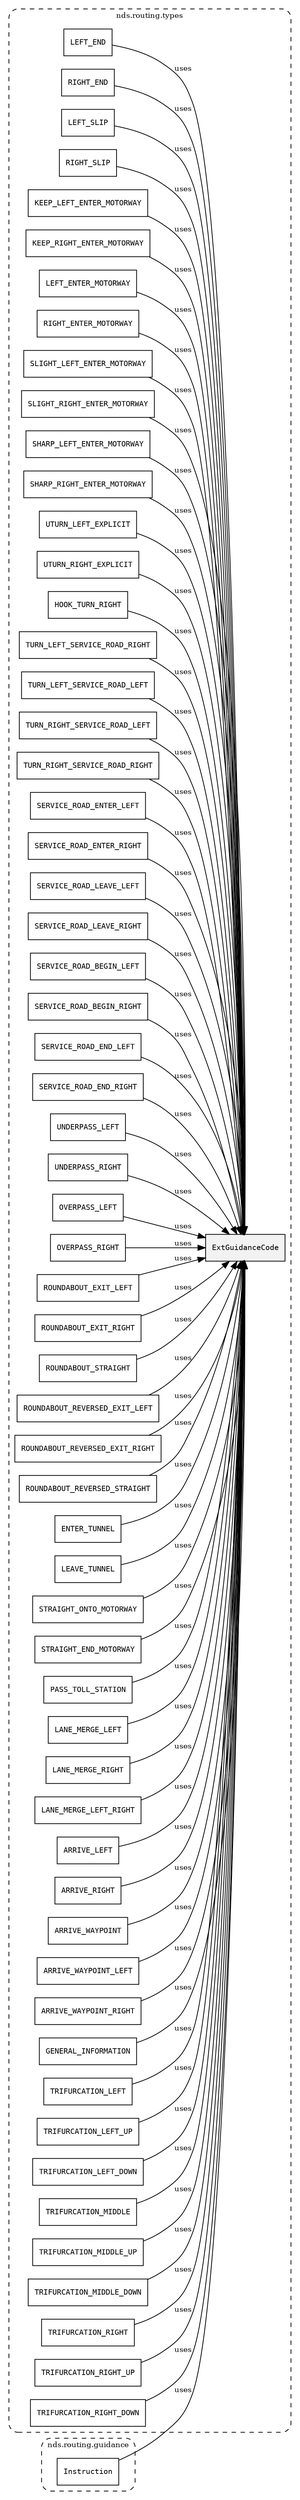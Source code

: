 /**
 * This dot file creates symbol collaboration diagram for ExtGuidanceCode.
 */
digraph ZSERIO
{
    node [shape=box, fontsize=10];
    rankdir="LR";
    fontsize=10;
    tooltip="ExtGuidanceCode collaboration diagram";

    subgraph "cluster_nds.routing.types"
    {
        style="dashed, rounded";
        label="nds.routing.types";
        tooltip="Package nds.routing.types";
        href="../../../content/packages/nds.routing.types.html#Package-nds-routing-types";
        target="_parent";

        "ExtGuidanceCode" [style="filled", fillcolor="#0000000D", target="_parent", label=<<font face="monospace"><table align="center" border="0" cellspacing="0" cellpadding="0"><tr><td href="../../../content/packages/nds.routing.types.html#Subtype-ExtGuidanceCode" title="Subtype defined in nds.routing.types">ExtGuidanceCode</td></tr></table></font>>];
        "LEFT_END" [target="_parent", label=<<font face="monospace"><table align="center" border="0" cellspacing="0" cellpadding="0"><tr><td href="../../../content/packages/nds.routing.types.html#Constant-LEFT_END" title="Constant defined in nds.routing.types">LEFT_END</td></tr></table></font>>];
        "RIGHT_END" [target="_parent", label=<<font face="monospace"><table align="center" border="0" cellspacing="0" cellpadding="0"><tr><td href="../../../content/packages/nds.routing.types.html#Constant-RIGHT_END" title="Constant defined in nds.routing.types">RIGHT_END</td></tr></table></font>>];
        "LEFT_SLIP" [target="_parent", label=<<font face="monospace"><table align="center" border="0" cellspacing="0" cellpadding="0"><tr><td href="../../../content/packages/nds.routing.types.html#Constant-LEFT_SLIP" title="Constant defined in nds.routing.types">LEFT_SLIP</td></tr></table></font>>];
        "RIGHT_SLIP" [target="_parent", label=<<font face="monospace"><table align="center" border="0" cellspacing="0" cellpadding="0"><tr><td href="../../../content/packages/nds.routing.types.html#Constant-RIGHT_SLIP" title="Constant defined in nds.routing.types">RIGHT_SLIP</td></tr></table></font>>];
        "KEEP_LEFT_ENTER_MOTORWAY" [target="_parent", label=<<font face="monospace"><table align="center" border="0" cellspacing="0" cellpadding="0"><tr><td href="../../../content/packages/nds.routing.types.html#Constant-KEEP_LEFT_ENTER_MOTORWAY" title="Constant defined in nds.routing.types">KEEP_LEFT_ENTER_MOTORWAY</td></tr></table></font>>];
        "KEEP_RIGHT_ENTER_MOTORWAY" [target="_parent", label=<<font face="monospace"><table align="center" border="0" cellspacing="0" cellpadding="0"><tr><td href="../../../content/packages/nds.routing.types.html#Constant-KEEP_RIGHT_ENTER_MOTORWAY" title="Constant defined in nds.routing.types">KEEP_RIGHT_ENTER_MOTORWAY</td></tr></table></font>>];
        "LEFT_ENTER_MOTORWAY" [target="_parent", label=<<font face="monospace"><table align="center" border="0" cellspacing="0" cellpadding="0"><tr><td href="../../../content/packages/nds.routing.types.html#Constant-LEFT_ENTER_MOTORWAY" title="Constant defined in nds.routing.types">LEFT_ENTER_MOTORWAY</td></tr></table></font>>];
        "RIGHT_ENTER_MOTORWAY" [target="_parent", label=<<font face="monospace"><table align="center" border="0" cellspacing="0" cellpadding="0"><tr><td href="../../../content/packages/nds.routing.types.html#Constant-RIGHT_ENTER_MOTORWAY" title="Constant defined in nds.routing.types">RIGHT_ENTER_MOTORWAY</td></tr></table></font>>];
        "SLIGHT_LEFT_ENTER_MOTORWAY" [target="_parent", label=<<font face="monospace"><table align="center" border="0" cellspacing="0" cellpadding="0"><tr><td href="../../../content/packages/nds.routing.types.html#Constant-SLIGHT_LEFT_ENTER_MOTORWAY" title="Constant defined in nds.routing.types">SLIGHT_LEFT_ENTER_MOTORWAY</td></tr></table></font>>];
        "SLIGHT_RIGHT_ENTER_MOTORWAY" [target="_parent", label=<<font face="monospace"><table align="center" border="0" cellspacing="0" cellpadding="0"><tr><td href="../../../content/packages/nds.routing.types.html#Constant-SLIGHT_RIGHT_ENTER_MOTORWAY" title="Constant defined in nds.routing.types">SLIGHT_RIGHT_ENTER_MOTORWAY</td></tr></table></font>>];
        "SHARP_LEFT_ENTER_MOTORWAY" [target="_parent", label=<<font face="monospace"><table align="center" border="0" cellspacing="0" cellpadding="0"><tr><td href="../../../content/packages/nds.routing.types.html#Constant-SHARP_LEFT_ENTER_MOTORWAY" title="Constant defined in nds.routing.types">SHARP_LEFT_ENTER_MOTORWAY</td></tr></table></font>>];
        "SHARP_RIGHT_ENTER_MOTORWAY" [target="_parent", label=<<font face="monospace"><table align="center" border="0" cellspacing="0" cellpadding="0"><tr><td href="../../../content/packages/nds.routing.types.html#Constant-SHARP_RIGHT_ENTER_MOTORWAY" title="Constant defined in nds.routing.types">SHARP_RIGHT_ENTER_MOTORWAY</td></tr></table></font>>];
        "UTURN_LEFT_EXPLICIT" [target="_parent", label=<<font face="monospace"><table align="center" border="0" cellspacing="0" cellpadding="0"><tr><td href="../../../content/packages/nds.routing.types.html#Constant-UTURN_LEFT_EXPLICIT" title="Constant defined in nds.routing.types">UTURN_LEFT_EXPLICIT</td></tr></table></font>>];
        "UTURN_RIGHT_EXPLICIT" [target="_parent", label=<<font face="monospace"><table align="center" border="0" cellspacing="0" cellpadding="0"><tr><td href="../../../content/packages/nds.routing.types.html#Constant-UTURN_RIGHT_EXPLICIT" title="Constant defined in nds.routing.types">UTURN_RIGHT_EXPLICIT</td></tr></table></font>>];
        "HOOK_TURN_RIGHT" [target="_parent", label=<<font face="monospace"><table align="center" border="0" cellspacing="0" cellpadding="0"><tr><td href="../../../content/packages/nds.routing.types.html#Constant-HOOK_TURN_RIGHT" title="Constant defined in nds.routing.types">HOOK_TURN_RIGHT</td></tr></table></font>>];
        "TURN_LEFT_SERVICE_ROAD_RIGHT" [target="_parent", label=<<font face="monospace"><table align="center" border="0" cellspacing="0" cellpadding="0"><tr><td href="../../../content/packages/nds.routing.types.html#Constant-TURN_LEFT_SERVICE_ROAD_RIGHT" title="Constant defined in nds.routing.types">TURN_LEFT_SERVICE_ROAD_RIGHT</td></tr></table></font>>];
        "TURN_LEFT_SERVICE_ROAD_LEFT" [target="_parent", label=<<font face="monospace"><table align="center" border="0" cellspacing="0" cellpadding="0"><tr><td href="../../../content/packages/nds.routing.types.html#Constant-TURN_LEFT_SERVICE_ROAD_LEFT" title="Constant defined in nds.routing.types">TURN_LEFT_SERVICE_ROAD_LEFT</td></tr></table></font>>];
        "TURN_RIGHT_SERVICE_ROAD_LEFT" [target="_parent", label=<<font face="monospace"><table align="center" border="0" cellspacing="0" cellpadding="0"><tr><td href="../../../content/packages/nds.routing.types.html#Constant-TURN_RIGHT_SERVICE_ROAD_LEFT" title="Constant defined in nds.routing.types">TURN_RIGHT_SERVICE_ROAD_LEFT</td></tr></table></font>>];
        "TURN_RIGHT_SERVICE_ROAD_RIGHT" [target="_parent", label=<<font face="monospace"><table align="center" border="0" cellspacing="0" cellpadding="0"><tr><td href="../../../content/packages/nds.routing.types.html#Constant-TURN_RIGHT_SERVICE_ROAD_RIGHT" title="Constant defined in nds.routing.types">TURN_RIGHT_SERVICE_ROAD_RIGHT</td></tr></table></font>>];
        "SERVICE_ROAD_ENTER_LEFT" [target="_parent", label=<<font face="monospace"><table align="center" border="0" cellspacing="0" cellpadding="0"><tr><td href="../../../content/packages/nds.routing.types.html#Constant-SERVICE_ROAD_ENTER_LEFT" title="Constant defined in nds.routing.types">SERVICE_ROAD_ENTER_LEFT</td></tr></table></font>>];
        "SERVICE_ROAD_ENTER_RIGHT" [target="_parent", label=<<font face="monospace"><table align="center" border="0" cellspacing="0" cellpadding="0"><tr><td href="../../../content/packages/nds.routing.types.html#Constant-SERVICE_ROAD_ENTER_RIGHT" title="Constant defined in nds.routing.types">SERVICE_ROAD_ENTER_RIGHT</td></tr></table></font>>];
        "SERVICE_ROAD_LEAVE_LEFT" [target="_parent", label=<<font face="monospace"><table align="center" border="0" cellspacing="0" cellpadding="0"><tr><td href="../../../content/packages/nds.routing.types.html#Constant-SERVICE_ROAD_LEAVE_LEFT" title="Constant defined in nds.routing.types">SERVICE_ROAD_LEAVE_LEFT</td></tr></table></font>>];
        "SERVICE_ROAD_LEAVE_RIGHT" [target="_parent", label=<<font face="monospace"><table align="center" border="0" cellspacing="0" cellpadding="0"><tr><td href="../../../content/packages/nds.routing.types.html#Constant-SERVICE_ROAD_LEAVE_RIGHT" title="Constant defined in nds.routing.types">SERVICE_ROAD_LEAVE_RIGHT</td></tr></table></font>>];
        "SERVICE_ROAD_BEGIN_LEFT" [target="_parent", label=<<font face="monospace"><table align="center" border="0" cellspacing="0" cellpadding="0"><tr><td href="../../../content/packages/nds.routing.types.html#Constant-SERVICE_ROAD_BEGIN_LEFT" title="Constant defined in nds.routing.types">SERVICE_ROAD_BEGIN_LEFT</td></tr></table></font>>];
        "SERVICE_ROAD_BEGIN_RIGHT" [target="_parent", label=<<font face="monospace"><table align="center" border="0" cellspacing="0" cellpadding="0"><tr><td href="../../../content/packages/nds.routing.types.html#Constant-SERVICE_ROAD_BEGIN_RIGHT" title="Constant defined in nds.routing.types">SERVICE_ROAD_BEGIN_RIGHT</td></tr></table></font>>];
        "SERVICE_ROAD_END_LEFT" [target="_parent", label=<<font face="monospace"><table align="center" border="0" cellspacing="0" cellpadding="0"><tr><td href="../../../content/packages/nds.routing.types.html#Constant-SERVICE_ROAD_END_LEFT" title="Constant defined in nds.routing.types">SERVICE_ROAD_END_LEFT</td></tr></table></font>>];
        "SERVICE_ROAD_END_RIGHT" [target="_parent", label=<<font face="monospace"><table align="center" border="0" cellspacing="0" cellpadding="0"><tr><td href="../../../content/packages/nds.routing.types.html#Constant-SERVICE_ROAD_END_RIGHT" title="Constant defined in nds.routing.types">SERVICE_ROAD_END_RIGHT</td></tr></table></font>>];
        "UNDERPASS_LEFT" [target="_parent", label=<<font face="monospace"><table align="center" border="0" cellspacing="0" cellpadding="0"><tr><td href="../../../content/packages/nds.routing.types.html#Constant-UNDERPASS_LEFT" title="Constant defined in nds.routing.types">UNDERPASS_LEFT</td></tr></table></font>>];
        "UNDERPASS_RIGHT" [target="_parent", label=<<font face="monospace"><table align="center" border="0" cellspacing="0" cellpadding="0"><tr><td href="../../../content/packages/nds.routing.types.html#Constant-UNDERPASS_RIGHT" title="Constant defined in nds.routing.types">UNDERPASS_RIGHT</td></tr></table></font>>];
        "OVERPASS_LEFT" [target="_parent", label=<<font face="monospace"><table align="center" border="0" cellspacing="0" cellpadding="0"><tr><td href="../../../content/packages/nds.routing.types.html#Constant-OVERPASS_LEFT" title="Constant defined in nds.routing.types">OVERPASS_LEFT</td></tr></table></font>>];
        "OVERPASS_RIGHT" [target="_parent", label=<<font face="monospace"><table align="center" border="0" cellspacing="0" cellpadding="0"><tr><td href="../../../content/packages/nds.routing.types.html#Constant-OVERPASS_RIGHT" title="Constant defined in nds.routing.types">OVERPASS_RIGHT</td></tr></table></font>>];
        "ROUNDABOUT_EXIT_LEFT" [target="_parent", label=<<font face="monospace"><table align="center" border="0" cellspacing="0" cellpadding="0"><tr><td href="../../../content/packages/nds.routing.types.html#Constant-ROUNDABOUT_EXIT_LEFT" title="Constant defined in nds.routing.types">ROUNDABOUT_EXIT_LEFT</td></tr></table></font>>];
        "ROUNDABOUT_EXIT_RIGHT" [target="_parent", label=<<font face="monospace"><table align="center" border="0" cellspacing="0" cellpadding="0"><tr><td href="../../../content/packages/nds.routing.types.html#Constant-ROUNDABOUT_EXIT_RIGHT" title="Constant defined in nds.routing.types">ROUNDABOUT_EXIT_RIGHT</td></tr></table></font>>];
        "ROUNDABOUT_STRAIGHT" [target="_parent", label=<<font face="monospace"><table align="center" border="0" cellspacing="0" cellpadding="0"><tr><td href="../../../content/packages/nds.routing.types.html#Constant-ROUNDABOUT_STRAIGHT" title="Constant defined in nds.routing.types">ROUNDABOUT_STRAIGHT</td></tr></table></font>>];
        "ROUNDABOUT_REVERSED_EXIT_LEFT" [target="_parent", label=<<font face="monospace"><table align="center" border="0" cellspacing="0" cellpadding="0"><tr><td href="../../../content/packages/nds.routing.types.html#Constant-ROUNDABOUT_REVERSED_EXIT_LEFT" title="Constant defined in nds.routing.types">ROUNDABOUT_REVERSED_EXIT_LEFT</td></tr></table></font>>];
        "ROUNDABOUT_REVERSED_EXIT_RIGHT" [target="_parent", label=<<font face="monospace"><table align="center" border="0" cellspacing="0" cellpadding="0"><tr><td href="../../../content/packages/nds.routing.types.html#Constant-ROUNDABOUT_REVERSED_EXIT_RIGHT" title="Constant defined in nds.routing.types">ROUNDABOUT_REVERSED_EXIT_RIGHT</td></tr></table></font>>];
        "ROUNDABOUT_REVERSED_STRAIGHT" [target="_parent", label=<<font face="monospace"><table align="center" border="0" cellspacing="0" cellpadding="0"><tr><td href="../../../content/packages/nds.routing.types.html#Constant-ROUNDABOUT_REVERSED_STRAIGHT" title="Constant defined in nds.routing.types">ROUNDABOUT_REVERSED_STRAIGHT</td></tr></table></font>>];
        "ENTER_TUNNEL" [target="_parent", label=<<font face="monospace"><table align="center" border="0" cellspacing="0" cellpadding="0"><tr><td href="../../../content/packages/nds.routing.types.html#Constant-ENTER_TUNNEL" title="Constant defined in nds.routing.types">ENTER_TUNNEL</td></tr></table></font>>];
        "LEAVE_TUNNEL" [target="_parent", label=<<font face="monospace"><table align="center" border="0" cellspacing="0" cellpadding="0"><tr><td href="../../../content/packages/nds.routing.types.html#Constant-LEAVE_TUNNEL" title="Constant defined in nds.routing.types">LEAVE_TUNNEL</td></tr></table></font>>];
        "STRAIGHT_ONTO_MOTORWAY" [target="_parent", label=<<font face="monospace"><table align="center" border="0" cellspacing="0" cellpadding="0"><tr><td href="../../../content/packages/nds.routing.types.html#Constant-STRAIGHT_ONTO_MOTORWAY" title="Constant defined in nds.routing.types">STRAIGHT_ONTO_MOTORWAY</td></tr></table></font>>];
        "STRAIGHT_END_MOTORWAY" [target="_parent", label=<<font face="monospace"><table align="center" border="0" cellspacing="0" cellpadding="0"><tr><td href="../../../content/packages/nds.routing.types.html#Constant-STRAIGHT_END_MOTORWAY" title="Constant defined in nds.routing.types">STRAIGHT_END_MOTORWAY</td></tr></table></font>>];
        "PASS_TOLL_STATION" [target="_parent", label=<<font face="monospace"><table align="center" border="0" cellspacing="0" cellpadding="0"><tr><td href="../../../content/packages/nds.routing.types.html#Constant-PASS_TOLL_STATION" title="Constant defined in nds.routing.types">PASS_TOLL_STATION</td></tr></table></font>>];
        "LANE_MERGE_LEFT" [target="_parent", label=<<font face="monospace"><table align="center" border="0" cellspacing="0" cellpadding="0"><tr><td href="../../../content/packages/nds.routing.types.html#Constant-LANE_MERGE_LEFT" title="Constant defined in nds.routing.types">LANE_MERGE_LEFT</td></tr></table></font>>];
        "LANE_MERGE_RIGHT" [target="_parent", label=<<font face="monospace"><table align="center" border="0" cellspacing="0" cellpadding="0"><tr><td href="../../../content/packages/nds.routing.types.html#Constant-LANE_MERGE_RIGHT" title="Constant defined in nds.routing.types">LANE_MERGE_RIGHT</td></tr></table></font>>];
        "LANE_MERGE_LEFT_RIGHT" [target="_parent", label=<<font face="monospace"><table align="center" border="0" cellspacing="0" cellpadding="0"><tr><td href="../../../content/packages/nds.routing.types.html#Constant-LANE_MERGE_LEFT_RIGHT" title="Constant defined in nds.routing.types">LANE_MERGE_LEFT_RIGHT</td></tr></table></font>>];
        "ARRIVE_LEFT" [target="_parent", label=<<font face="monospace"><table align="center" border="0" cellspacing="0" cellpadding="0"><tr><td href="../../../content/packages/nds.routing.types.html#Constant-ARRIVE_LEFT" title="Constant defined in nds.routing.types">ARRIVE_LEFT</td></tr></table></font>>];
        "ARRIVE_RIGHT" [target="_parent", label=<<font face="monospace"><table align="center" border="0" cellspacing="0" cellpadding="0"><tr><td href="../../../content/packages/nds.routing.types.html#Constant-ARRIVE_RIGHT" title="Constant defined in nds.routing.types">ARRIVE_RIGHT</td></tr></table></font>>];
        "ARRIVE_WAYPOINT" [target="_parent", label=<<font face="monospace"><table align="center" border="0" cellspacing="0" cellpadding="0"><tr><td href="../../../content/packages/nds.routing.types.html#Constant-ARRIVE_WAYPOINT" title="Constant defined in nds.routing.types">ARRIVE_WAYPOINT</td></tr></table></font>>];
        "ARRIVE_WAYPOINT_LEFT" [target="_parent", label=<<font face="monospace"><table align="center" border="0" cellspacing="0" cellpadding="0"><tr><td href="../../../content/packages/nds.routing.types.html#Constant-ARRIVE_WAYPOINT_LEFT" title="Constant defined in nds.routing.types">ARRIVE_WAYPOINT_LEFT</td></tr></table></font>>];
        "ARRIVE_WAYPOINT_RIGHT" [target="_parent", label=<<font face="monospace"><table align="center" border="0" cellspacing="0" cellpadding="0"><tr><td href="../../../content/packages/nds.routing.types.html#Constant-ARRIVE_WAYPOINT_RIGHT" title="Constant defined in nds.routing.types">ARRIVE_WAYPOINT_RIGHT</td></tr></table></font>>];
        "GENERAL_INFORMATION" [target="_parent", label=<<font face="monospace"><table align="center" border="0" cellspacing="0" cellpadding="0"><tr><td href="../../../content/packages/nds.routing.types.html#Constant-GENERAL_INFORMATION" title="Constant defined in nds.routing.types">GENERAL_INFORMATION</td></tr></table></font>>];
        "TRIFURCATION_LEFT" [target="_parent", label=<<font face="monospace"><table align="center" border="0" cellspacing="0" cellpadding="0"><tr><td href="../../../content/packages/nds.routing.types.html#Constant-TRIFURCATION_LEFT" title="Constant defined in nds.routing.types">TRIFURCATION_LEFT</td></tr></table></font>>];
        "TRIFURCATION_LEFT_UP" [target="_parent", label=<<font face="monospace"><table align="center" border="0" cellspacing="0" cellpadding="0"><tr><td href="../../../content/packages/nds.routing.types.html#Constant-TRIFURCATION_LEFT_UP" title="Constant defined in nds.routing.types">TRIFURCATION_LEFT_UP</td></tr></table></font>>];
        "TRIFURCATION_LEFT_DOWN" [target="_parent", label=<<font face="monospace"><table align="center" border="0" cellspacing="0" cellpadding="0"><tr><td href="../../../content/packages/nds.routing.types.html#Constant-TRIFURCATION_LEFT_DOWN" title="Constant defined in nds.routing.types">TRIFURCATION_LEFT_DOWN</td></tr></table></font>>];
        "TRIFURCATION_MIDDLE" [target="_parent", label=<<font face="monospace"><table align="center" border="0" cellspacing="0" cellpadding="0"><tr><td href="../../../content/packages/nds.routing.types.html#Constant-TRIFURCATION_MIDDLE" title="Constant defined in nds.routing.types">TRIFURCATION_MIDDLE</td></tr></table></font>>];
        "TRIFURCATION_MIDDLE_UP" [target="_parent", label=<<font face="monospace"><table align="center" border="0" cellspacing="0" cellpadding="0"><tr><td href="../../../content/packages/nds.routing.types.html#Constant-TRIFURCATION_MIDDLE_UP" title="Constant defined in nds.routing.types">TRIFURCATION_MIDDLE_UP</td></tr></table></font>>];
        "TRIFURCATION_MIDDLE_DOWN" [target="_parent", label=<<font face="monospace"><table align="center" border="0" cellspacing="0" cellpadding="0"><tr><td href="../../../content/packages/nds.routing.types.html#Constant-TRIFURCATION_MIDDLE_DOWN" title="Constant defined in nds.routing.types">TRIFURCATION_MIDDLE_DOWN</td></tr></table></font>>];
        "TRIFURCATION_RIGHT" [target="_parent", label=<<font face="monospace"><table align="center" border="0" cellspacing="0" cellpadding="0"><tr><td href="../../../content/packages/nds.routing.types.html#Constant-TRIFURCATION_RIGHT" title="Constant defined in nds.routing.types">TRIFURCATION_RIGHT</td></tr></table></font>>];
        "TRIFURCATION_RIGHT_UP" [target="_parent", label=<<font face="monospace"><table align="center" border="0" cellspacing="0" cellpadding="0"><tr><td href="../../../content/packages/nds.routing.types.html#Constant-TRIFURCATION_RIGHT_UP" title="Constant defined in nds.routing.types">TRIFURCATION_RIGHT_UP</td></tr></table></font>>];
        "TRIFURCATION_RIGHT_DOWN" [target="_parent", label=<<font face="monospace"><table align="center" border="0" cellspacing="0" cellpadding="0"><tr><td href="../../../content/packages/nds.routing.types.html#Constant-TRIFURCATION_RIGHT_DOWN" title="Constant defined in nds.routing.types">TRIFURCATION_RIGHT_DOWN</td></tr></table></font>>];
    }

    subgraph "cluster_nds.routing.guidance"
    {
        style="dashed, rounded";
        label="nds.routing.guidance";
        tooltip="Package nds.routing.guidance";
        href="../../../content/packages/nds.routing.guidance.html#Package-nds-routing-guidance";
        target="_parent";

        "Instruction" [target="_parent", label=<<font face="monospace"><table align="center" border="0" cellspacing="0" cellpadding="0"><tr><td href="../../../content/packages/nds.routing.guidance.html#Structure-Instruction" title="Structure defined in nds.routing.guidance">Instruction</td></tr></table></font>>];
    }

    "Instruction" -> "ExtGuidanceCode" [label="uses", fontsize=10];
    "LEFT_END" -> "ExtGuidanceCode" [label="uses", fontsize=10];
    "RIGHT_END" -> "ExtGuidanceCode" [label="uses", fontsize=10];
    "LEFT_SLIP" -> "ExtGuidanceCode" [label="uses", fontsize=10];
    "RIGHT_SLIP" -> "ExtGuidanceCode" [label="uses", fontsize=10];
    "KEEP_LEFT_ENTER_MOTORWAY" -> "ExtGuidanceCode" [label="uses", fontsize=10];
    "KEEP_RIGHT_ENTER_MOTORWAY" -> "ExtGuidanceCode" [label="uses", fontsize=10];
    "LEFT_ENTER_MOTORWAY" -> "ExtGuidanceCode" [label="uses", fontsize=10];
    "RIGHT_ENTER_MOTORWAY" -> "ExtGuidanceCode" [label="uses", fontsize=10];
    "SLIGHT_LEFT_ENTER_MOTORWAY" -> "ExtGuidanceCode" [label="uses", fontsize=10];
    "SLIGHT_RIGHT_ENTER_MOTORWAY" -> "ExtGuidanceCode" [label="uses", fontsize=10];
    "SHARP_LEFT_ENTER_MOTORWAY" -> "ExtGuidanceCode" [label="uses", fontsize=10];
    "SHARP_RIGHT_ENTER_MOTORWAY" -> "ExtGuidanceCode" [label="uses", fontsize=10];
    "UTURN_LEFT_EXPLICIT" -> "ExtGuidanceCode" [label="uses", fontsize=10];
    "UTURN_RIGHT_EXPLICIT" -> "ExtGuidanceCode" [label="uses", fontsize=10];
    "HOOK_TURN_RIGHT" -> "ExtGuidanceCode" [label="uses", fontsize=10];
    "TURN_LEFT_SERVICE_ROAD_RIGHT" -> "ExtGuidanceCode" [label="uses", fontsize=10];
    "TURN_LEFT_SERVICE_ROAD_LEFT" -> "ExtGuidanceCode" [label="uses", fontsize=10];
    "TURN_RIGHT_SERVICE_ROAD_LEFT" -> "ExtGuidanceCode" [label="uses", fontsize=10];
    "TURN_RIGHT_SERVICE_ROAD_RIGHT" -> "ExtGuidanceCode" [label="uses", fontsize=10];
    "SERVICE_ROAD_ENTER_LEFT" -> "ExtGuidanceCode" [label="uses", fontsize=10];
    "SERVICE_ROAD_ENTER_RIGHT" -> "ExtGuidanceCode" [label="uses", fontsize=10];
    "SERVICE_ROAD_LEAVE_LEFT" -> "ExtGuidanceCode" [label="uses", fontsize=10];
    "SERVICE_ROAD_LEAVE_RIGHT" -> "ExtGuidanceCode" [label="uses", fontsize=10];
    "SERVICE_ROAD_BEGIN_LEFT" -> "ExtGuidanceCode" [label="uses", fontsize=10];
    "SERVICE_ROAD_BEGIN_RIGHT" -> "ExtGuidanceCode" [label="uses", fontsize=10];
    "SERVICE_ROAD_END_LEFT" -> "ExtGuidanceCode" [label="uses", fontsize=10];
    "SERVICE_ROAD_END_RIGHT" -> "ExtGuidanceCode" [label="uses", fontsize=10];
    "UNDERPASS_LEFT" -> "ExtGuidanceCode" [label="uses", fontsize=10];
    "UNDERPASS_RIGHT" -> "ExtGuidanceCode" [label="uses", fontsize=10];
    "OVERPASS_LEFT" -> "ExtGuidanceCode" [label="uses", fontsize=10];
    "OVERPASS_RIGHT" -> "ExtGuidanceCode" [label="uses", fontsize=10];
    "ROUNDABOUT_EXIT_LEFT" -> "ExtGuidanceCode" [label="uses", fontsize=10];
    "ROUNDABOUT_EXIT_RIGHT" -> "ExtGuidanceCode" [label="uses", fontsize=10];
    "ROUNDABOUT_STRAIGHT" -> "ExtGuidanceCode" [label="uses", fontsize=10];
    "ROUNDABOUT_REVERSED_EXIT_LEFT" -> "ExtGuidanceCode" [label="uses", fontsize=10];
    "ROUNDABOUT_REVERSED_EXIT_RIGHT" -> "ExtGuidanceCode" [label="uses", fontsize=10];
    "ROUNDABOUT_REVERSED_STRAIGHT" -> "ExtGuidanceCode" [label="uses", fontsize=10];
    "ENTER_TUNNEL" -> "ExtGuidanceCode" [label="uses", fontsize=10];
    "LEAVE_TUNNEL" -> "ExtGuidanceCode" [label="uses", fontsize=10];
    "STRAIGHT_ONTO_MOTORWAY" -> "ExtGuidanceCode" [label="uses", fontsize=10];
    "STRAIGHT_END_MOTORWAY" -> "ExtGuidanceCode" [label="uses", fontsize=10];
    "PASS_TOLL_STATION" -> "ExtGuidanceCode" [label="uses", fontsize=10];
    "LANE_MERGE_LEFT" -> "ExtGuidanceCode" [label="uses", fontsize=10];
    "LANE_MERGE_RIGHT" -> "ExtGuidanceCode" [label="uses", fontsize=10];
    "LANE_MERGE_LEFT_RIGHT" -> "ExtGuidanceCode" [label="uses", fontsize=10];
    "ARRIVE_LEFT" -> "ExtGuidanceCode" [label="uses", fontsize=10];
    "ARRIVE_RIGHT" -> "ExtGuidanceCode" [label="uses", fontsize=10];
    "ARRIVE_WAYPOINT" -> "ExtGuidanceCode" [label="uses", fontsize=10];
    "ARRIVE_WAYPOINT_LEFT" -> "ExtGuidanceCode" [label="uses", fontsize=10];
    "ARRIVE_WAYPOINT_RIGHT" -> "ExtGuidanceCode" [label="uses", fontsize=10];
    "GENERAL_INFORMATION" -> "ExtGuidanceCode" [label="uses", fontsize=10];
    "TRIFURCATION_LEFT" -> "ExtGuidanceCode" [label="uses", fontsize=10];
    "TRIFURCATION_LEFT_UP" -> "ExtGuidanceCode" [label="uses", fontsize=10];
    "TRIFURCATION_LEFT_DOWN" -> "ExtGuidanceCode" [label="uses", fontsize=10];
    "TRIFURCATION_MIDDLE" -> "ExtGuidanceCode" [label="uses", fontsize=10];
    "TRIFURCATION_MIDDLE_UP" -> "ExtGuidanceCode" [label="uses", fontsize=10];
    "TRIFURCATION_MIDDLE_DOWN" -> "ExtGuidanceCode" [label="uses", fontsize=10];
    "TRIFURCATION_RIGHT" -> "ExtGuidanceCode" [label="uses", fontsize=10];
    "TRIFURCATION_RIGHT_UP" -> "ExtGuidanceCode" [label="uses", fontsize=10];
    "TRIFURCATION_RIGHT_DOWN" -> "ExtGuidanceCode" [label="uses", fontsize=10];
}
